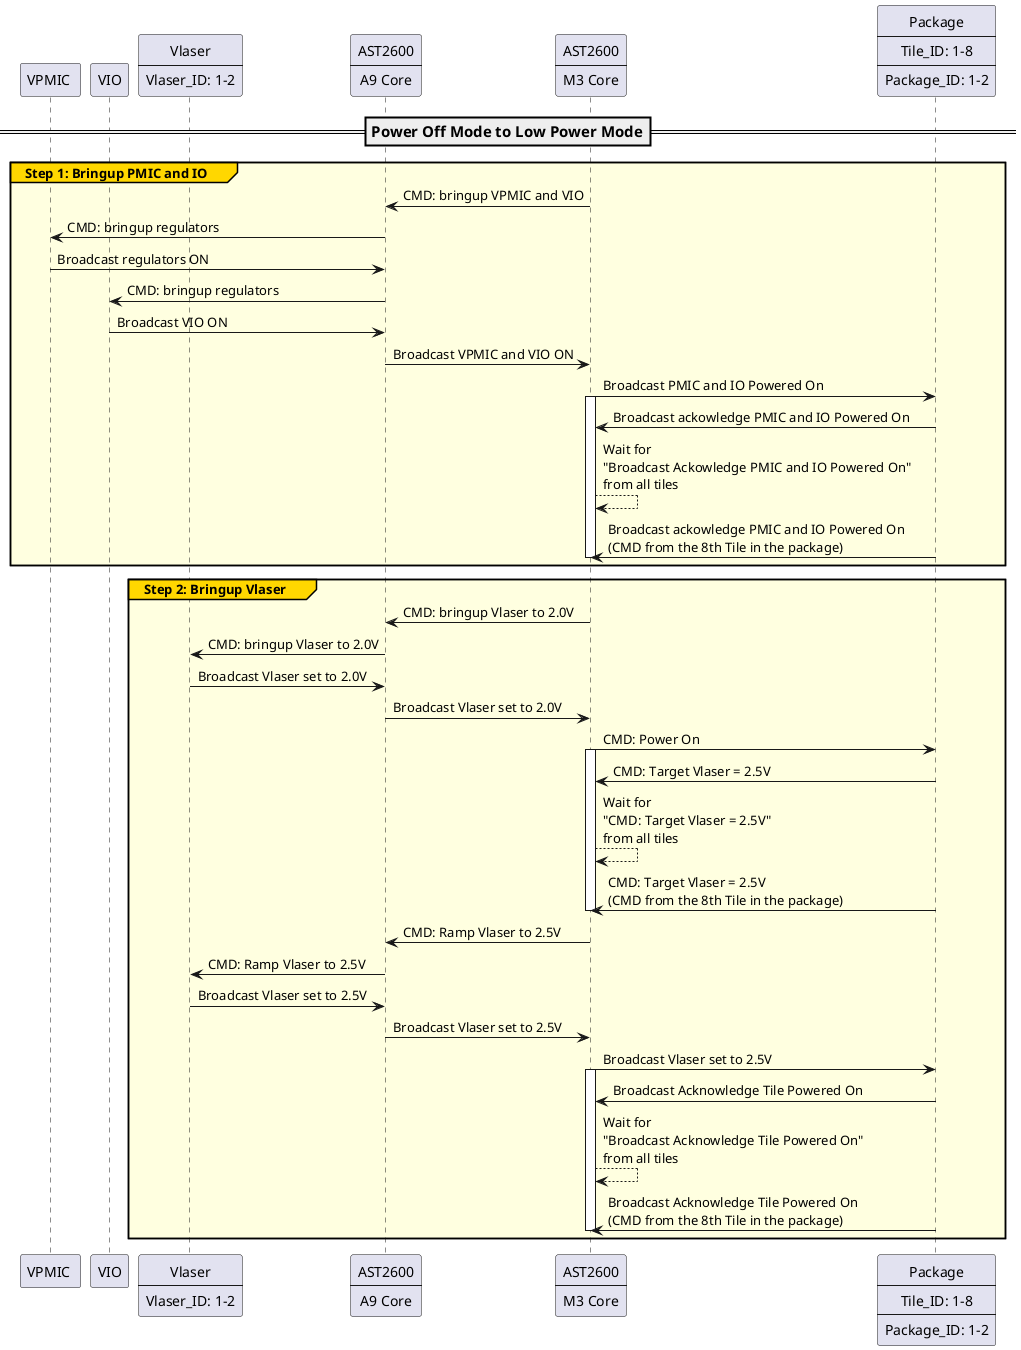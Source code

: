 @startuml
' skinparam style strictuml
' scale 200000*100000
participant VPMIC [
            VPMIC 
]

participant VIO [
            VIO
]

participant VL [
            Vlaser
            ----
            Vlaser_ID: 1-2
]

participant SMCA9 [
            AST2600
            ----
            A9 Core
]

participant SMCM3 [
            AST2600
            ----
            M3 Core
]

participant PKG [
            Package
            ----
            Tile_ID: 1-8
            ----
            Package_ID: 1-2
]


==== Power Off Mode to Low Power Mode  ==

group#Gold #LightYellow Step 1: Bringup PMIC and IO 
            SMCM3 -> SMCA9: CMD: bringup VPMIC and VIO
            SMCA9 -> VPMIC: CMD: bringup regulators
            VPMIC -> SMCA9: Broadcast regulators ON
            SMCA9 -> VIO: CMD: bringup regulators
            VIO -> SMCA9: Broadcast VIO ON
            SMCA9 -> SMCM3: Broadcast VPMIC and VIO ON

            SMCM3 -> PKG: Broadcast PMIC and IO Powered On
            activate SMCM3
            PKG -> SMCM3: Broadcast ackowledge PMIC and IO Powered On
            SMCM3 --> SMCM3 : Wait for\n"Broadcast Ackowledge PMIC and IO Powered On" \nfrom all tiles
            PKG -> SMCM3: Broadcast ackowledge PMIC and IO Powered On\n(CMD from the 8th Tile in the package)
            deactivate SMCM3
end

group#Gold #LightYellow Step 2: Bringup Vlaser           
            SMCM3 -> SMCA9: CMD: bringup Vlaser to 2.0V
            SMCA9 -> VL: CMD: bringup Vlaser to 2.0V
            VL -> SMCA9: Broadcast Vlaser set to 2.0V
            SMCA9 -> SMCM3: Broadcast Vlaser set to 2.0V

            SMCM3 -> PKG: CMD: Power On
            activate SMCM3
            PKG -> SMCM3: CMD: Target Vlaser = 2.5V
            SMCM3 --> SMCM3 : Wait for \n"CMD: Target Vlaser = 2.5V" \nfrom all tiles
            PKG -> SMCM3: CMD: Target Vlaser = 2.5V\n(CMD from the 8th Tile in the package)
            deactivate SMCM3

            SMCM3 -> SMCA9: CMD: Ramp Vlaser to 2.5V
            SMCA9 -> VL: CMD: Ramp Vlaser to 2.5V
            VL -> SMCA9: Broadcast Vlaser set to 2.5V
            SMCA9 -> SMCM3: Broadcast Vlaser set to 2.5V

            SMCM3 -> PKG: Broadcast Vlaser set to 2.5V
            activate SMCM3
            PKG -> SMCM3: Broadcast Acknowledge Tile Powered On
            SMCM3 --> SMCM3 : Wait for \n"Broadcast Acknowledge Tile Powered On" \nfrom all tiles
            PKG -> SMCM3: Broadcast Acknowledge Tile Powered On\n(CMD from the 8th Tile in the package)
            deactivate SMCM3
end

@enduml